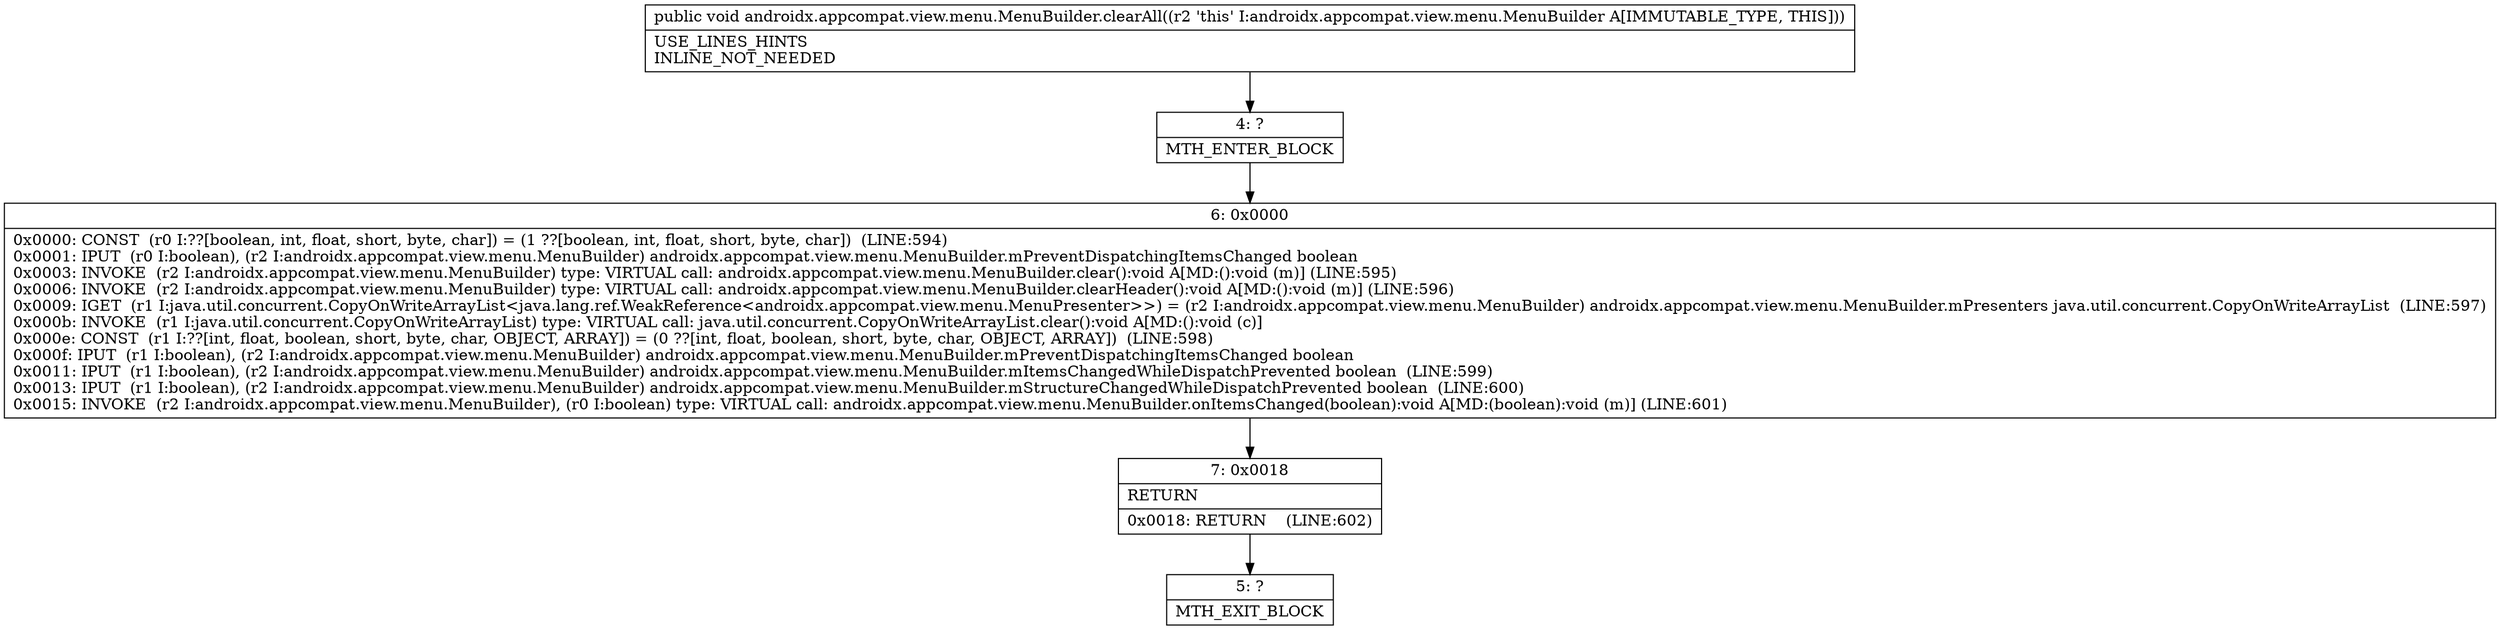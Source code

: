 digraph "CFG forandroidx.appcompat.view.menu.MenuBuilder.clearAll()V" {
Node_4 [shape=record,label="{4\:\ ?|MTH_ENTER_BLOCK\l}"];
Node_6 [shape=record,label="{6\:\ 0x0000|0x0000: CONST  (r0 I:??[boolean, int, float, short, byte, char]) = (1 ??[boolean, int, float, short, byte, char])  (LINE:594)\l0x0001: IPUT  (r0 I:boolean), (r2 I:androidx.appcompat.view.menu.MenuBuilder) androidx.appcompat.view.menu.MenuBuilder.mPreventDispatchingItemsChanged boolean \l0x0003: INVOKE  (r2 I:androidx.appcompat.view.menu.MenuBuilder) type: VIRTUAL call: androidx.appcompat.view.menu.MenuBuilder.clear():void A[MD:():void (m)] (LINE:595)\l0x0006: INVOKE  (r2 I:androidx.appcompat.view.menu.MenuBuilder) type: VIRTUAL call: androidx.appcompat.view.menu.MenuBuilder.clearHeader():void A[MD:():void (m)] (LINE:596)\l0x0009: IGET  (r1 I:java.util.concurrent.CopyOnWriteArrayList\<java.lang.ref.WeakReference\<androidx.appcompat.view.menu.MenuPresenter\>\>) = (r2 I:androidx.appcompat.view.menu.MenuBuilder) androidx.appcompat.view.menu.MenuBuilder.mPresenters java.util.concurrent.CopyOnWriteArrayList  (LINE:597)\l0x000b: INVOKE  (r1 I:java.util.concurrent.CopyOnWriteArrayList) type: VIRTUAL call: java.util.concurrent.CopyOnWriteArrayList.clear():void A[MD:():void (c)]\l0x000e: CONST  (r1 I:??[int, float, boolean, short, byte, char, OBJECT, ARRAY]) = (0 ??[int, float, boolean, short, byte, char, OBJECT, ARRAY])  (LINE:598)\l0x000f: IPUT  (r1 I:boolean), (r2 I:androidx.appcompat.view.menu.MenuBuilder) androidx.appcompat.view.menu.MenuBuilder.mPreventDispatchingItemsChanged boolean \l0x0011: IPUT  (r1 I:boolean), (r2 I:androidx.appcompat.view.menu.MenuBuilder) androidx.appcompat.view.menu.MenuBuilder.mItemsChangedWhileDispatchPrevented boolean  (LINE:599)\l0x0013: IPUT  (r1 I:boolean), (r2 I:androidx.appcompat.view.menu.MenuBuilder) androidx.appcompat.view.menu.MenuBuilder.mStructureChangedWhileDispatchPrevented boolean  (LINE:600)\l0x0015: INVOKE  (r2 I:androidx.appcompat.view.menu.MenuBuilder), (r0 I:boolean) type: VIRTUAL call: androidx.appcompat.view.menu.MenuBuilder.onItemsChanged(boolean):void A[MD:(boolean):void (m)] (LINE:601)\l}"];
Node_7 [shape=record,label="{7\:\ 0x0018|RETURN\l|0x0018: RETURN    (LINE:602)\l}"];
Node_5 [shape=record,label="{5\:\ ?|MTH_EXIT_BLOCK\l}"];
MethodNode[shape=record,label="{public void androidx.appcompat.view.menu.MenuBuilder.clearAll((r2 'this' I:androidx.appcompat.view.menu.MenuBuilder A[IMMUTABLE_TYPE, THIS]))  | USE_LINES_HINTS\lINLINE_NOT_NEEDED\l}"];
MethodNode -> Node_4;Node_4 -> Node_6;
Node_6 -> Node_7;
Node_7 -> Node_5;
}

